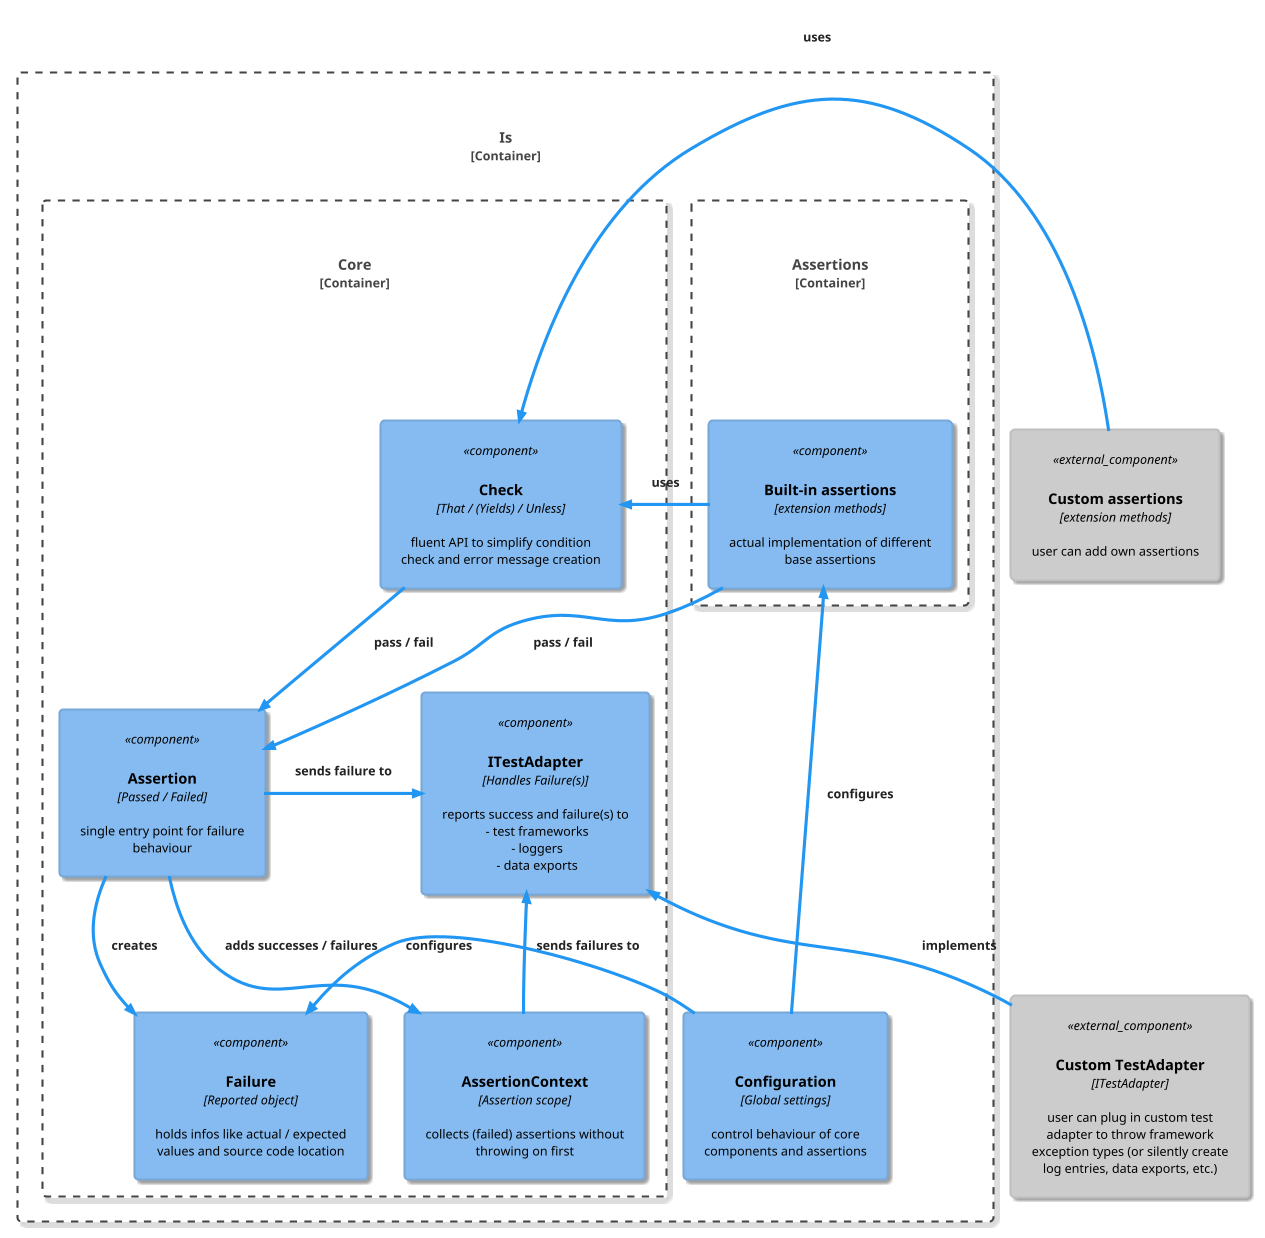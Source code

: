 @startuml "Architecture"

!include <C4/C4_Component>

!theme materia

Component_Ext(ca, "Custom assertions", "extension methods", "user can add own assertions")
Component_Ext(cta, "Custom TestAdapter", "ITestAdapter", "user can plug in custom test adapter to throw framework exception types (or silently create log entries, data exports, etc.)")

Container_Boundary(Is, "Is") {

    Container_Boundary(Assertions, "Assertions") {
        Component(ext, "Built-in assertions", "extension methods", "actual implementation of different base assertions")
        }

    Container_Boundary(Core, "Core") {
        Component(check, "Check", "That / (Yields) / Unless", "fluent API to simplify condition check and error message creation")
        Component(ass, "Assertion", "Passed / Failed", "single entry point for failure behaviour")
        Component(fail, "Failure", "Reported object", "holds infos like actual / expected values and source code location")
        Component(ctx, "AssertionContext", "Assertion scope", "collects (failed) assertions without throwing on first")
        Component(ita, "ITestAdapter", "Handles Failure(s)", "reports success and failure(s) to \n - test frameworks \n - loggers \n - data exports")
        }

    Component(conf, "Configuration", "Global settings", "control behaviour of core components and assertions")
}


Rel_L(ass, ita, "sends failure to")
Rel(ass, fail, "creates")

Rel_R(ext, check, "uses")
Rel(ext, ass, "pass / fail")

Rel(ctx, ita, "sends failures to")

Rel(check, ass, "pass / fail")
Rel(ass, ctx, "adds successes / failures")

Rel_U(conf, ext, "configures")
Rel_R(conf, fail, "configures")

Rel_L(ca, check, "uses")
Rel_U(cta, ita, "implements")


@enduml